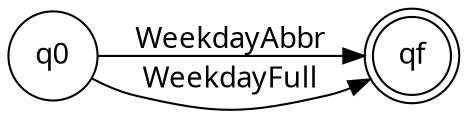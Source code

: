 digraph weekday {
	rankdir=LR;
    graph [fontname = "DIN"];
    node  [fontname = "DIN"];
    edge  [fontname = "DIN"];
	node [shape = doublecircle]; qf;
	node [shape = circle];

	q0 -> qf [ label = "WeekdayAbbr" ];
	q0 -> qf [ label = "WeekdayFull" ];
}
